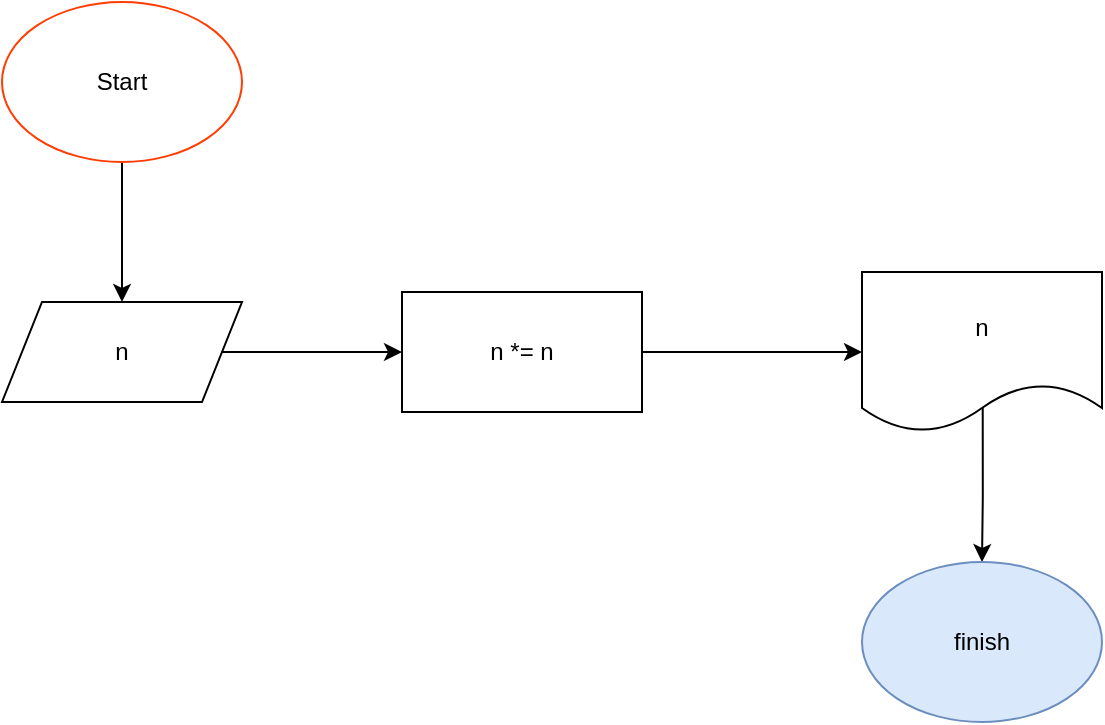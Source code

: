 <mxfile version="21.3.5" type="github">
  <diagram name="Page-1" id="63ildBNsFjwZVobmLKb7">
    <mxGraphModel dx="817" dy="649" grid="1" gridSize="10" guides="1" tooltips="1" connect="1" arrows="1" fold="1" page="1" pageScale="1" pageWidth="1169" pageHeight="827" math="0" shadow="0">
      <root>
        <mxCell id="0" />
        <mxCell id="1" parent="0" />
        <mxCell id="RlpY6pk2We8K83-PkV07-3" value="" style="edgeStyle=orthogonalEdgeStyle;rounded=0;orthogonalLoop=1;jettySize=auto;html=1;" edge="1" parent="1" source="RlpY6pk2We8K83-PkV07-1" target="RlpY6pk2We8K83-PkV07-2">
          <mxGeometry relative="1" as="geometry" />
        </mxCell>
        <mxCell id="RlpY6pk2We8K83-PkV07-1" value="Start" style="ellipse;whiteSpace=wrap;html=1;strokeColor=#FF3D03;" vertex="1" parent="1">
          <mxGeometry x="240" y="90" width="120" height="80" as="geometry" />
        </mxCell>
        <mxCell id="RlpY6pk2We8K83-PkV07-5" value="" style="edgeStyle=orthogonalEdgeStyle;rounded=0;orthogonalLoop=1;jettySize=auto;html=1;" edge="1" parent="1" source="RlpY6pk2We8K83-PkV07-2" target="RlpY6pk2We8K83-PkV07-4">
          <mxGeometry relative="1" as="geometry" />
        </mxCell>
        <mxCell id="RlpY6pk2We8K83-PkV07-2" value="n" style="shape=parallelogram;perimeter=parallelogramPerimeter;whiteSpace=wrap;html=1;fixedSize=1;" vertex="1" parent="1">
          <mxGeometry x="240" y="240" width="120" height="50" as="geometry" />
        </mxCell>
        <mxCell id="RlpY6pk2We8K83-PkV07-7" value="" style="edgeStyle=orthogonalEdgeStyle;rounded=0;orthogonalLoop=1;jettySize=auto;html=1;" edge="1" parent="1" source="RlpY6pk2We8K83-PkV07-4" target="RlpY6pk2We8K83-PkV07-6">
          <mxGeometry relative="1" as="geometry" />
        </mxCell>
        <mxCell id="RlpY6pk2We8K83-PkV07-4" value="n *= n" style="rounded=0;whiteSpace=wrap;html=1;" vertex="1" parent="1">
          <mxGeometry x="440" y="235" width="120" height="60" as="geometry" />
        </mxCell>
        <mxCell id="RlpY6pk2We8K83-PkV07-9" value="" style="edgeStyle=orthogonalEdgeStyle;rounded=0;orthogonalLoop=1;jettySize=auto;html=1;exitX=0.503;exitY=0.829;exitDx=0;exitDy=0;exitPerimeter=0;" edge="1" parent="1" source="RlpY6pk2We8K83-PkV07-6" target="RlpY6pk2We8K83-PkV07-8">
          <mxGeometry relative="1" as="geometry">
            <mxPoint x="720" y="290" as="sourcePoint" />
          </mxGeometry>
        </mxCell>
        <mxCell id="RlpY6pk2We8K83-PkV07-6" value="n" style="shape=document;whiteSpace=wrap;html=1;boundedLbl=1;" vertex="1" parent="1">
          <mxGeometry x="670" y="225" width="120" height="80" as="geometry" />
        </mxCell>
        <mxCell id="RlpY6pk2We8K83-PkV07-8" value="finish" style="ellipse;whiteSpace=wrap;html=1;fillColor=#dae8fc;strokeColor=#6c8ebf;" vertex="1" parent="1">
          <mxGeometry x="670" y="370" width="120" height="80" as="geometry" />
        </mxCell>
      </root>
    </mxGraphModel>
  </diagram>
</mxfile>
